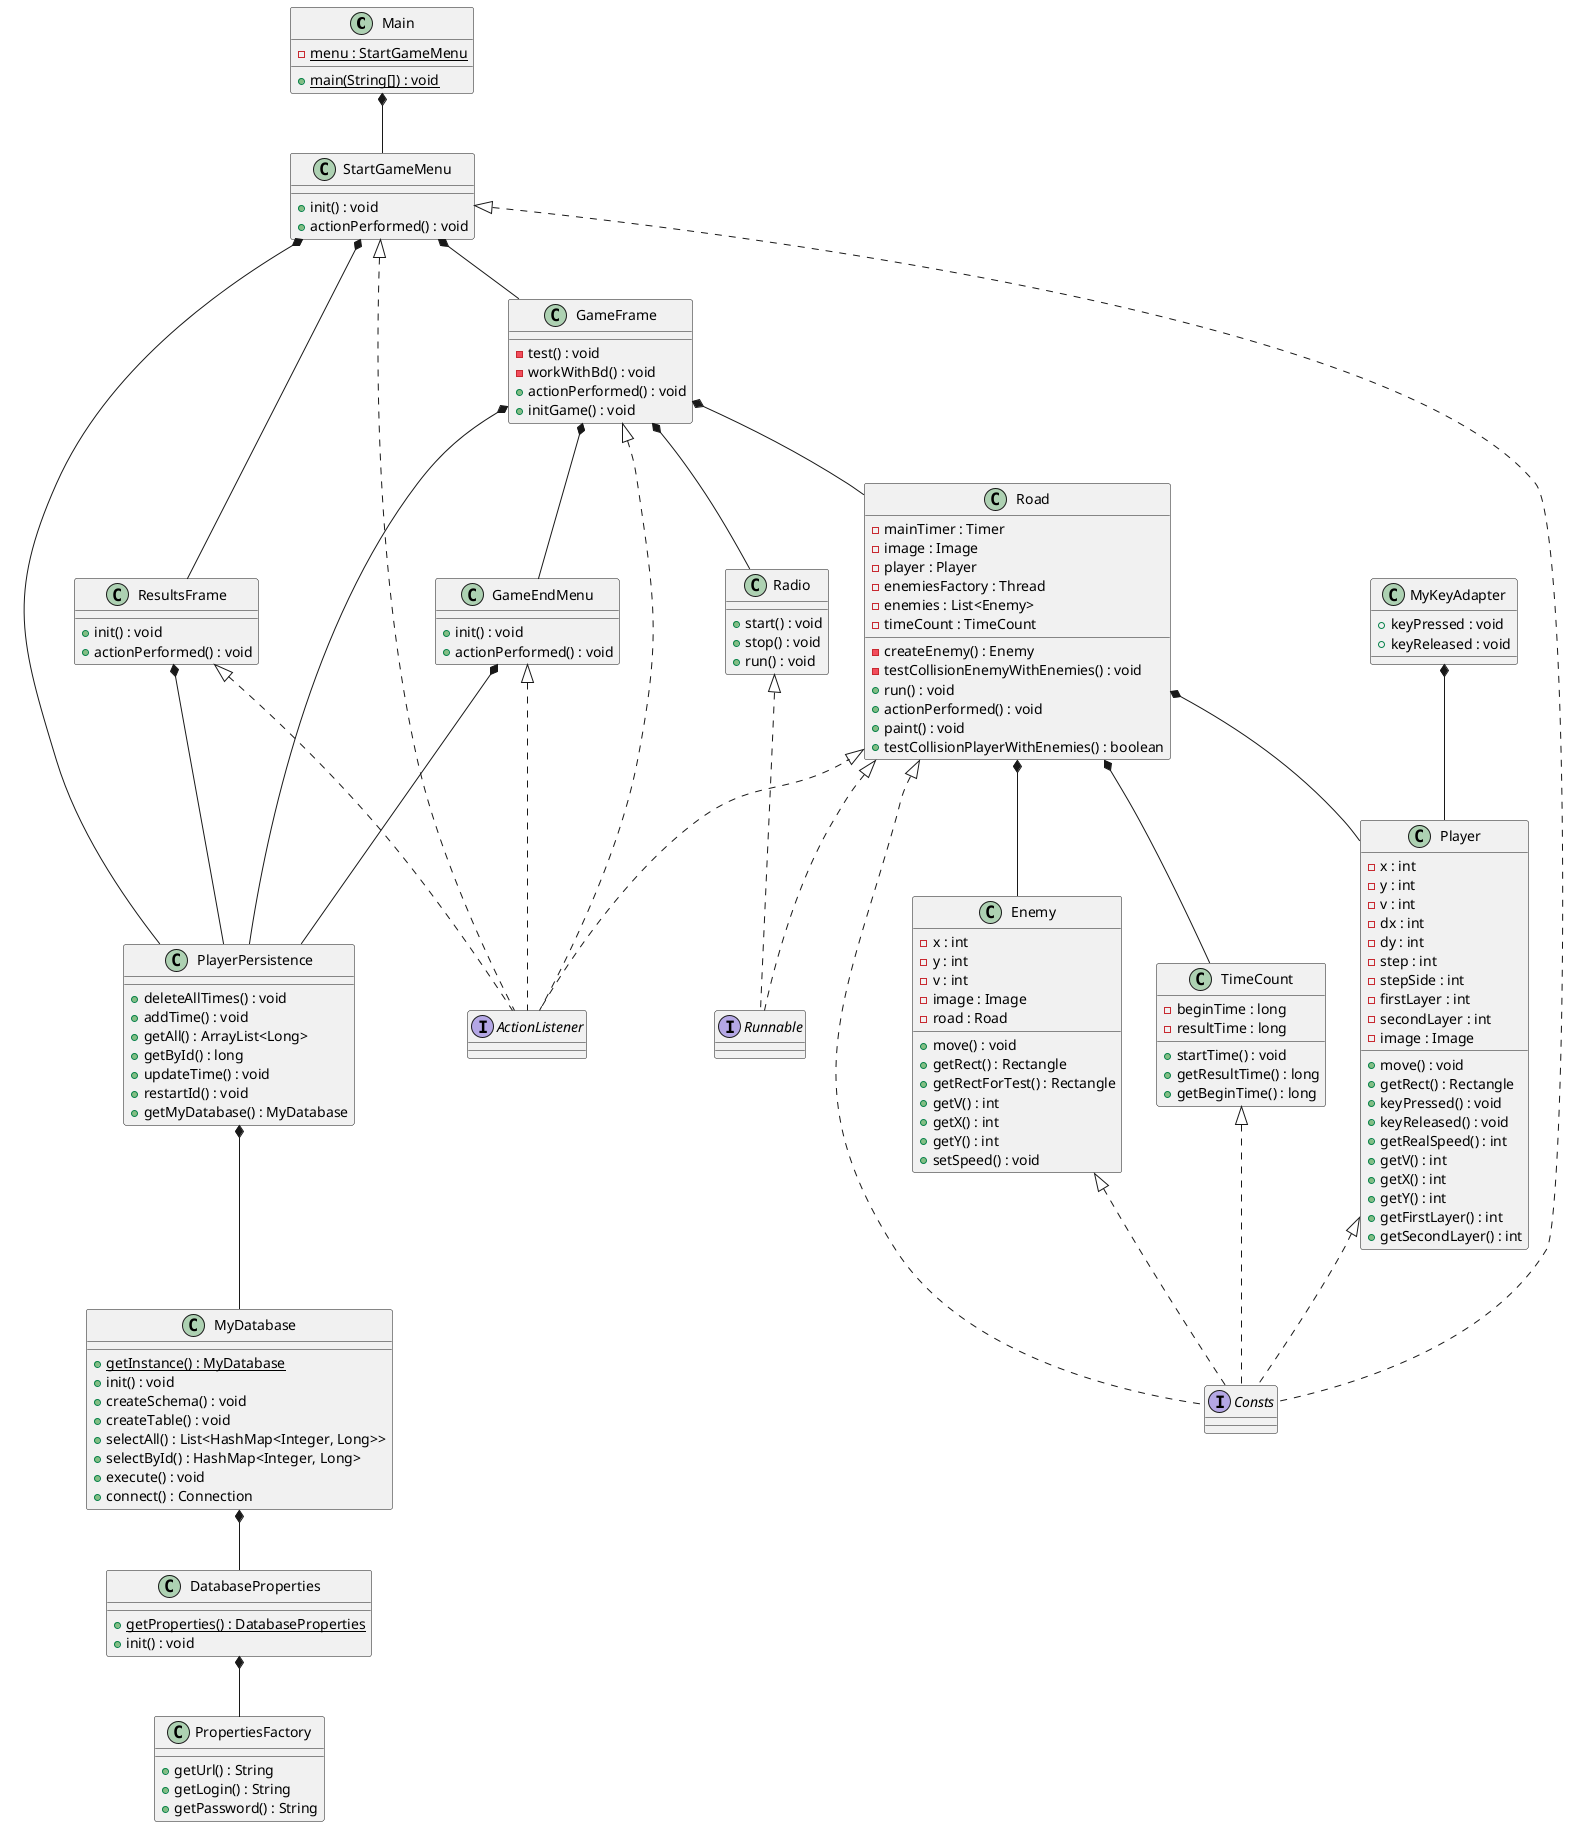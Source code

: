 @startuml

class Main {
    + {static} main(String[]) : void
    - {static} menu : StartGameMenu

}

class StartGameMenu {
    + init() : void
    + actionPerformed() : void

}

class GameFrame {
    - test() : void
    - workWithBd() : void
    + actionPerformed() : void
    + initGame() : void
}

class ResultsFrame {
    + init() : void
    + actionPerformed() : void
}

class GameEndMenu {
    + init() : void
    + actionPerformed() : void
}

class Road {
    - mainTimer : Timer
    - image : Image
    - player : Player
    - enemiesFactory : Thread
    - enemies : List<Enemy>
    - timeCount : TimeCount
    - createEnemy() : Enemy
    - testCollisionEnemyWithEnemies() : void
    + run() : void
    + actionPerformed() : void
    + paint() : void
    + testCollisionPlayerWithEnemies() : boolean
}

class Player {
    - x : int
    - y : int
    - v : int
    - dx : int
    - dy : int
    - step : int
    - stepSide : int
    - firstLayer : int
    - secondLayer : int
    - image : Image
    + move() : void
    + getRect() : Rectangle
    + keyPressed() : void
    + keyReleased() : void
    + getRealSpeed() : int
    + getV() : int
    + getX() : int
    + getY() : int
    + getFirstLayer() : int
    + getSecondLayer() : int
}

class Enemy {
    - x : int
    - y : int
    - v : int
    - image : Image
    - road : Road
    + move() : void
    + getRect() : Rectangle
    + getRectForTest() : Rectangle
    + getV() : int
    + getX() : int
    + getY() : int
    + setSpeed() : void
}

class TimeCount {
    - beginTime : long
    - resultTime : long
    + startTime() : void
    + getResultTime() : long
    + getBeginTime() : long
}

class PlayerPersistence {
    + deleteAllTimes() : void
    + addTime() : void
    + getAll() : ArrayList<Long>
    + getById() : long
    + updateTime() : void
    + restartId() : void
    + getMyDatabase() : MyDatabase
}

class MyDatabase {
    + {static} getInstance() : MyDatabase
    + init() : void
    + createSchema() : void
    + createTable() : void
    + selectAll() : List<HashMap<Integer, Long>>
    + selectById() : HashMap<Integer, Long>
    + execute() : void
    + connect() : Connection

}

class DatabaseProperties {
    + {static} getProperties() : DatabaseProperties
    + init() : void
}

class PropertiesFactory {
    + getUrl() : String
    + getLogin() : String
    + getPassword() : String
}

class MyKeyAdapter {
    + keyPressed : void
    + keyReleased : void
}

class Radio {
    + start() : void
    + stop() : void
    + run() : void
}

interface Consts {

}
interface ActionListener {

}
interface Runnable {

}

Road *-- Player
Road *-- Enemy
Road *-- TimeCount
Road <|.. ActionListener
Road <|.. Runnable

GameFrame *-- Road
GameFrame *-- PlayerPersistence
GameFrame *-- GameEndMenu
GameFrame <|.. ActionListener
GameFrame *-- Radio

Main *-- StartGameMenu

MyKeyAdapter *-- Player

StartGameMenu *-- GameFrame
StartGameMenu *-- ResultsFrame
StartGameMenu *-- PlayerPersistence
StartGameMenu <|.. ActionListener
StartGameMenu <|.. Consts

ResultsFrame *-- PlayerPersistence
ResultsFrame <|.. ActionListener

GameEndMenu *-- PlayerPersistence
GameEndMenu <|.. ActionListener

Radio <|.. Runnable

PlayerPersistence *-- MyDatabase
MyDatabase *-- DatabaseProperties
DatabaseProperties *--PropertiesFactory

TimeCount <|.. Consts
Player <|.. Consts
Road <|.. Consts
Enemy <|.. Consts
@enduml

